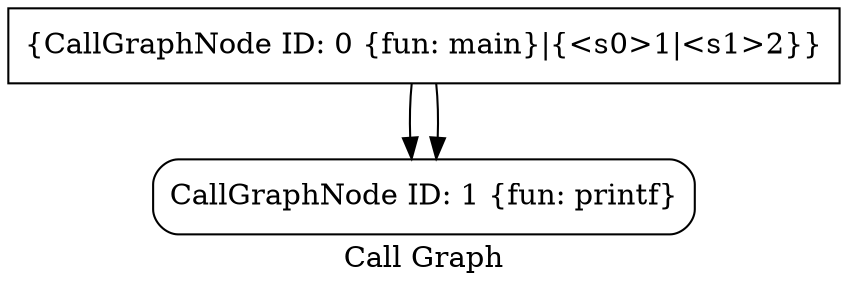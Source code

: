 digraph "Call Graph" {
	label="Call Graph";

	Node0x5565a1b9ccd0 [shape=record,shape=Mrecord,label="{CallGraphNode ID: 1 \{fun: printf\}}"];
	Node0x5565a1b9cb30 [shape=record,shape=box,label="{CallGraphNode ID: 0 \{fun: main\}|{<s0>1|<s1>2}}"];
	Node0x5565a1b9cb30:s0 -> Node0x5565a1b9ccd0[color=black];
	Node0x5565a1b9cb30:s1 -> Node0x5565a1b9ccd0[color=black];
}
